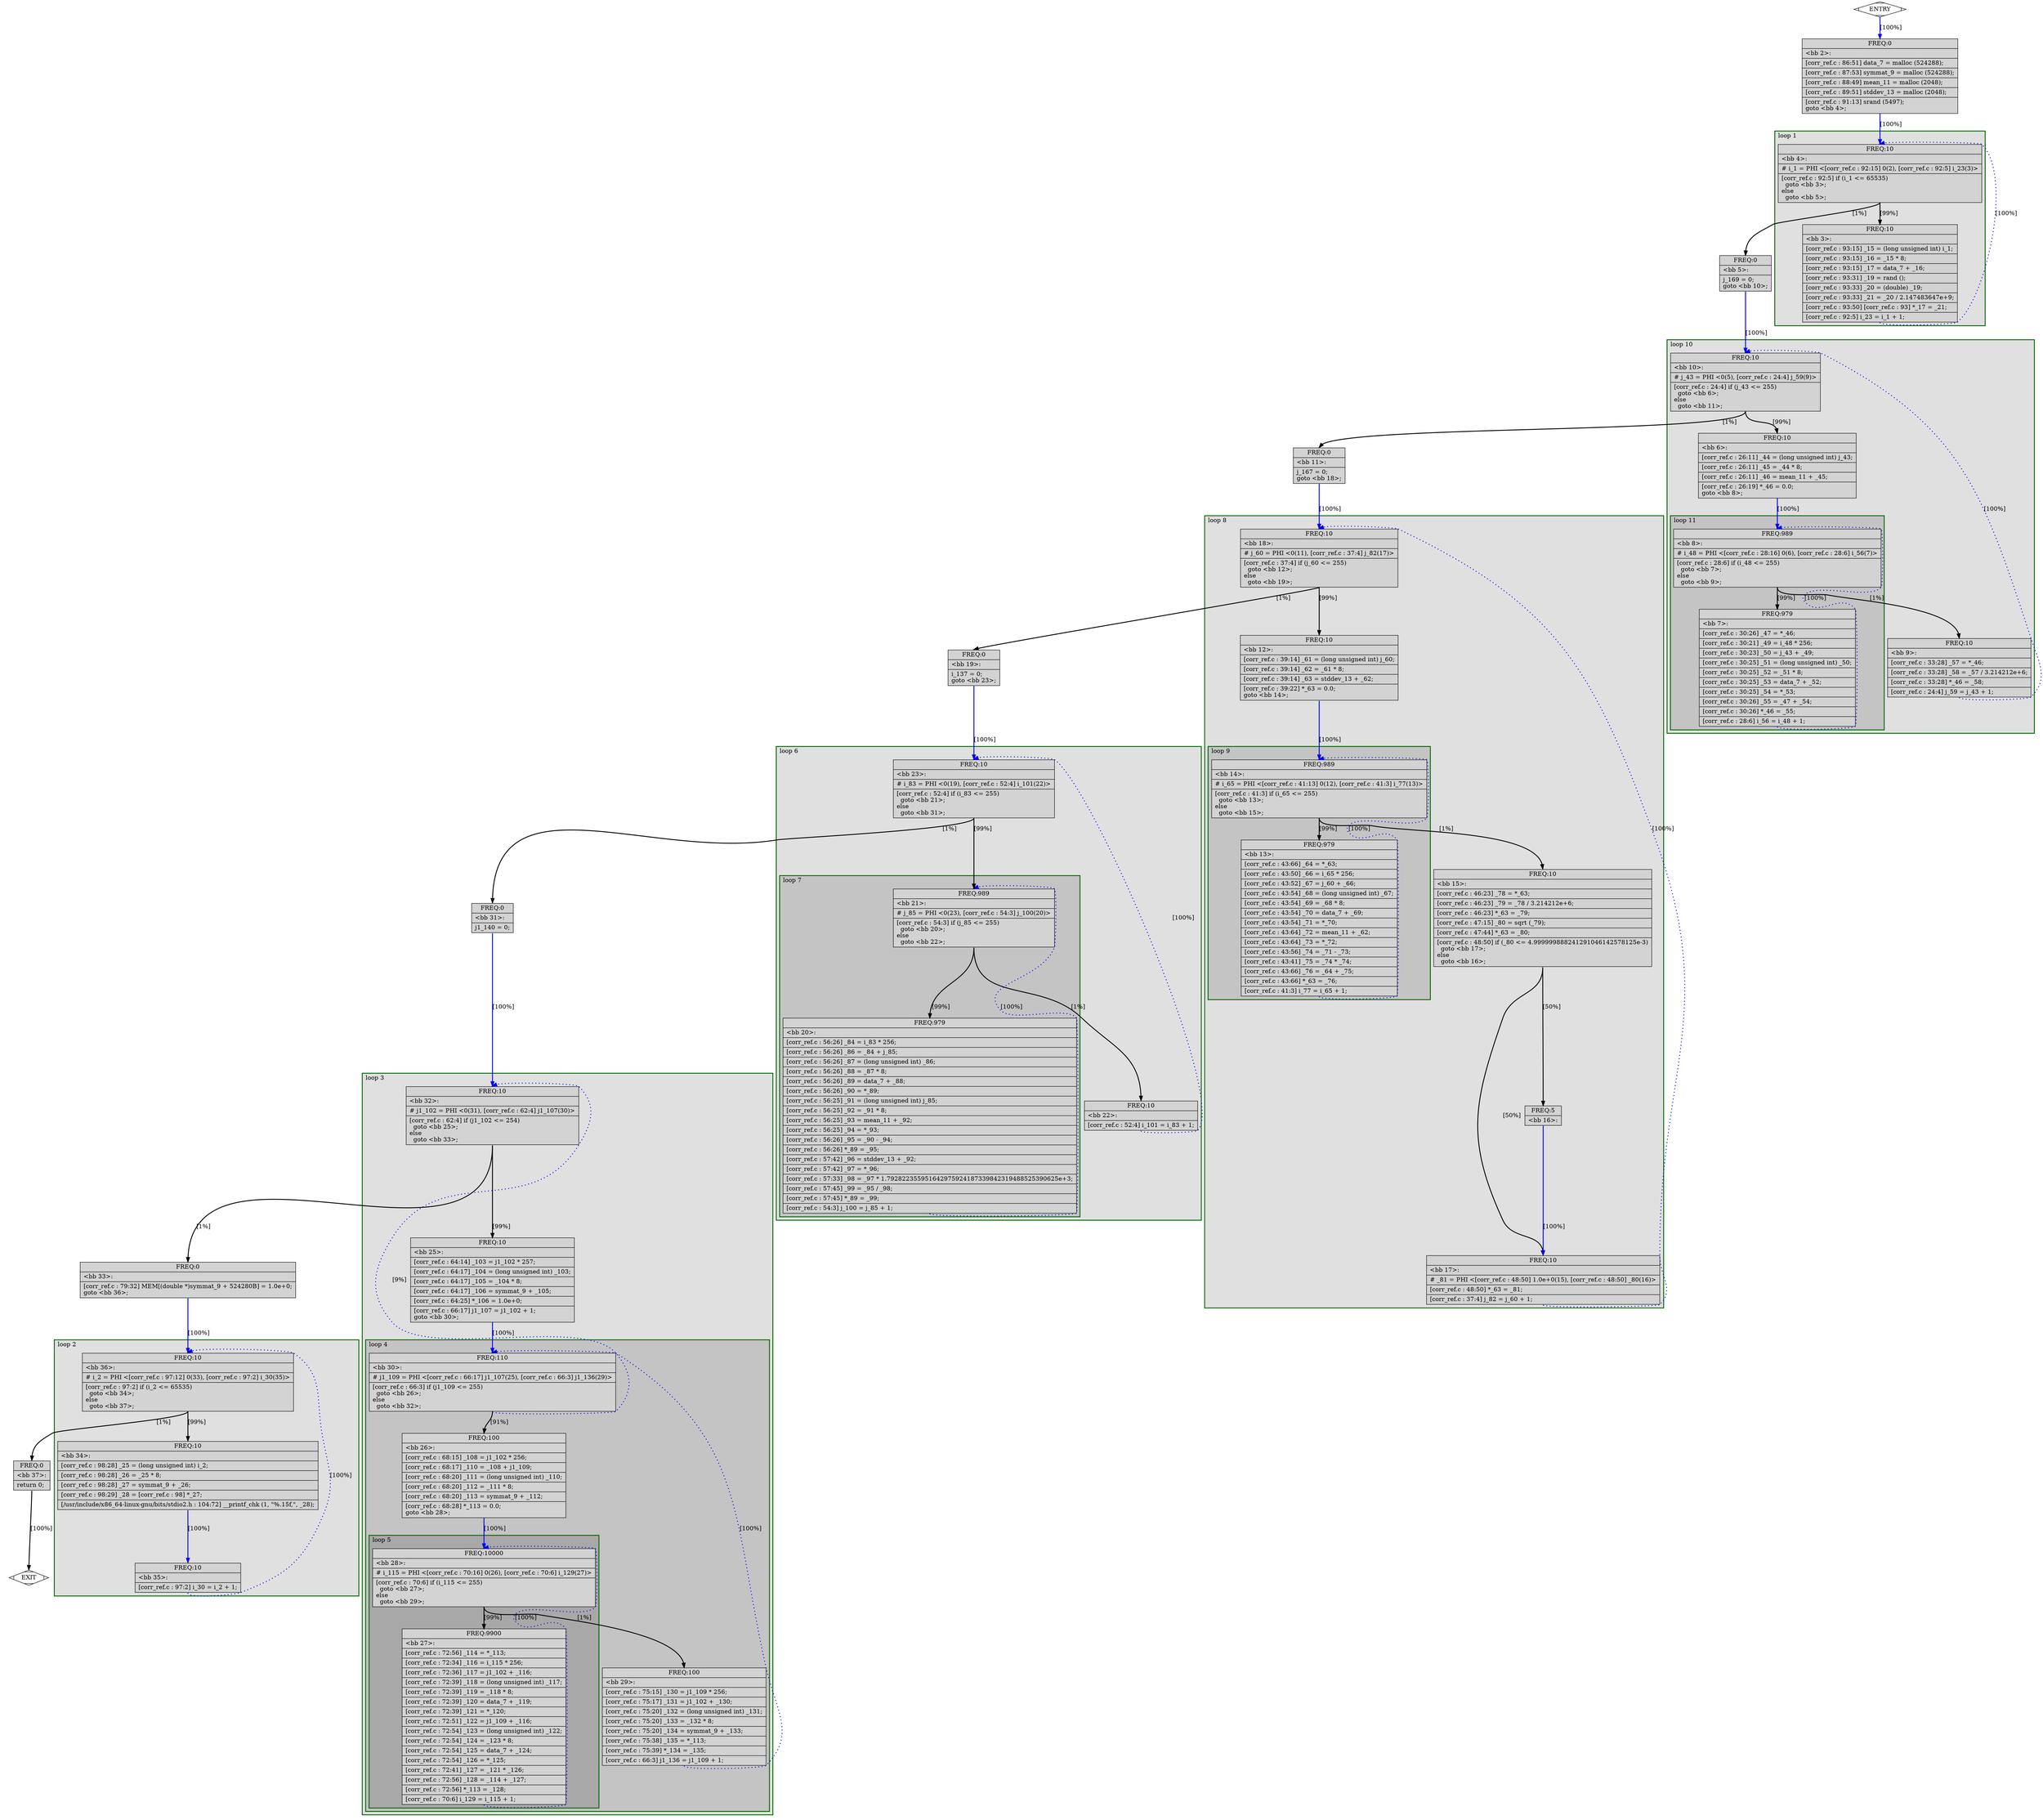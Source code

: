 digraph "./corr_ref.ltrans0.065t.mergephi2" {
overlap=false;
subgraph "main" {
	color="black";
	label="main";
	subgraph cluster_0_2 {
	style="filled";
	color="darkgreen";
	fillcolor="grey88";
	label="loop 2";
	labeljust=l;
	penwidth=2;
	fn_0_basic_block_36 [shape=record,style=filled,fillcolor=lightgrey,label="{ FREQ:10 |\<bb\ 36\>:\l\
|#\ i_2\ =\ PHI\ \<[corr_ref.c\ :\ 97:12]\ 0(33),\ [corr_ref.c\ :\ 97:2]\ i_30(35)\>\l\
|[corr_ref.c\ :\ 97:2]\ if\ (i_2\ \<=\ 65535)\l\
\ \ goto\ \<bb\ 34\>;\l\
else\l\
\ \ goto\ \<bb\ 37\>;\l\
}"];

	fn_0_basic_block_34 [shape=record,style=filled,fillcolor=lightgrey,label="{ FREQ:10 |\<bb\ 34\>:\l\
|[corr_ref.c\ :\ 98:28]\ _25\ =\ (long\ unsigned\ int)\ i_2;\l\
|[corr_ref.c\ :\ 98:28]\ _26\ =\ _25\ *\ 8;\l\
|[corr_ref.c\ :\ 98:28]\ _27\ =\ symmat_9\ +\ _26;\l\
|[corr_ref.c\ :\ 98:29]\ _28\ =\ [corr_ref.c\ :\ 98]\ *_27;\l\
|[/usr/include/x86_64-linux-gnu/bits/stdio2.h\ :\ 104:72]\ __printf_chk\ (1,\ \"%.15f,\",\ _28);\l\
}"];

	fn_0_basic_block_35 [shape=record,style=filled,fillcolor=lightgrey,label="{ FREQ:10 |\<bb\ 35\>:\l\
|[corr_ref.c\ :\ 97:2]\ i_30\ =\ i_2\ +\ 1;\l\
}"];

	}
	subgraph cluster_0_3 {
	style="filled";
	color="darkgreen";
	fillcolor="grey88";
	label="loop 3";
	labeljust=l;
	penwidth=2;
	subgraph cluster_0_4 {
	style="filled";
	color="darkgreen";
	fillcolor="grey77";
	label="loop 4";
	labeljust=l;
	penwidth=2;
	subgraph cluster_0_5 {
	style="filled";
	color="darkgreen";
	fillcolor="grey66";
	label="loop 5";
	labeljust=l;
	penwidth=2;
	fn_0_basic_block_28 [shape=record,style=filled,fillcolor=lightgrey,label="{ FREQ:10000 |\<bb\ 28\>:\l\
|#\ i_115\ =\ PHI\ \<[corr_ref.c\ :\ 70:16]\ 0(26),\ [corr_ref.c\ :\ 70:6]\ i_129(27)\>\l\
|[corr_ref.c\ :\ 70:6]\ if\ (i_115\ \<=\ 255)\l\
\ \ goto\ \<bb\ 27\>;\l\
else\l\
\ \ goto\ \<bb\ 29\>;\l\
}"];

	fn_0_basic_block_27 [shape=record,style=filled,fillcolor=lightgrey,label="{ FREQ:9900 |\<bb\ 27\>:\l\
|[corr_ref.c\ :\ 72:56]\ _114\ =\ *_113;\l\
|[corr_ref.c\ :\ 72:34]\ _116\ =\ i_115\ *\ 256;\l\
|[corr_ref.c\ :\ 72:36]\ _117\ =\ j1_102\ +\ _116;\l\
|[corr_ref.c\ :\ 72:39]\ _118\ =\ (long\ unsigned\ int)\ _117;\l\
|[corr_ref.c\ :\ 72:39]\ _119\ =\ _118\ *\ 8;\l\
|[corr_ref.c\ :\ 72:39]\ _120\ =\ data_7\ +\ _119;\l\
|[corr_ref.c\ :\ 72:39]\ _121\ =\ *_120;\l\
|[corr_ref.c\ :\ 72:51]\ _122\ =\ j1_109\ +\ _116;\l\
|[corr_ref.c\ :\ 72:54]\ _123\ =\ (long\ unsigned\ int)\ _122;\l\
|[corr_ref.c\ :\ 72:54]\ _124\ =\ _123\ *\ 8;\l\
|[corr_ref.c\ :\ 72:54]\ _125\ =\ data_7\ +\ _124;\l\
|[corr_ref.c\ :\ 72:54]\ _126\ =\ *_125;\l\
|[corr_ref.c\ :\ 72:41]\ _127\ =\ _121\ *\ _126;\l\
|[corr_ref.c\ :\ 72:56]\ _128\ =\ _114\ +\ _127;\l\
|[corr_ref.c\ :\ 72:56]\ *_113\ =\ _128;\l\
|[corr_ref.c\ :\ 70:6]\ i_129\ =\ i_115\ +\ 1;\l\
}"];

	}
	fn_0_basic_block_30 [shape=record,style=filled,fillcolor=lightgrey,label="{ FREQ:110 |\<bb\ 30\>:\l\
|#\ j1_109\ =\ PHI\ \<[corr_ref.c\ :\ 66:17]\ j1_107(25),\ [corr_ref.c\ :\ 66:3]\ j1_136(29)\>\l\
|[corr_ref.c\ :\ 66:3]\ if\ (j1_109\ \<=\ 255)\l\
\ \ goto\ \<bb\ 26\>;\l\
else\l\
\ \ goto\ \<bb\ 32\>;\l\
}"];

	fn_0_basic_block_26 [shape=record,style=filled,fillcolor=lightgrey,label="{ FREQ:100 |\<bb\ 26\>:\l\
|[corr_ref.c\ :\ 68:15]\ _108\ =\ j1_102\ *\ 256;\l\
|[corr_ref.c\ :\ 68:17]\ _110\ =\ _108\ +\ j1_109;\l\
|[corr_ref.c\ :\ 68:20]\ _111\ =\ (long\ unsigned\ int)\ _110;\l\
|[corr_ref.c\ :\ 68:20]\ _112\ =\ _111\ *\ 8;\l\
|[corr_ref.c\ :\ 68:20]\ _113\ =\ symmat_9\ +\ _112;\l\
|[corr_ref.c\ :\ 68:28]\ *_113\ =\ 0.0;\l\
goto\ \<bb\ 28\>;\l\
}"];

	fn_0_basic_block_29 [shape=record,style=filled,fillcolor=lightgrey,label="{ FREQ:100 |\<bb\ 29\>:\l\
|[corr_ref.c\ :\ 75:15]\ _130\ =\ j1_109\ *\ 256;\l\
|[corr_ref.c\ :\ 75:17]\ _131\ =\ j1_102\ +\ _130;\l\
|[corr_ref.c\ :\ 75:20]\ _132\ =\ (long\ unsigned\ int)\ _131;\l\
|[corr_ref.c\ :\ 75:20]\ _133\ =\ _132\ *\ 8;\l\
|[corr_ref.c\ :\ 75:20]\ _134\ =\ symmat_9\ +\ _133;\l\
|[corr_ref.c\ :\ 75:38]\ _135\ =\ *_113;\l\
|[corr_ref.c\ :\ 75:39]\ *_134\ =\ _135;\l\
|[corr_ref.c\ :\ 66:3]\ j1_136\ =\ j1_109\ +\ 1;\l\
}"];

	}
	fn_0_basic_block_32 [shape=record,style=filled,fillcolor=lightgrey,label="{ FREQ:10 |\<bb\ 32\>:\l\
|#\ j1_102\ =\ PHI\ \<0(31),\ [corr_ref.c\ :\ 62:4]\ j1_107(30)\>\l\
|[corr_ref.c\ :\ 62:4]\ if\ (j1_102\ \<=\ 254)\l\
\ \ goto\ \<bb\ 25\>;\l\
else\l\
\ \ goto\ \<bb\ 33\>;\l\
}"];

	fn_0_basic_block_25 [shape=record,style=filled,fillcolor=lightgrey,label="{ FREQ:10 |\<bb\ 25\>:\l\
|[corr_ref.c\ :\ 64:14]\ _103\ =\ j1_102\ *\ 257;\l\
|[corr_ref.c\ :\ 64:17]\ _104\ =\ (long\ unsigned\ int)\ _103;\l\
|[corr_ref.c\ :\ 64:17]\ _105\ =\ _104\ *\ 8;\l\
|[corr_ref.c\ :\ 64:17]\ _106\ =\ symmat_9\ +\ _105;\l\
|[corr_ref.c\ :\ 64:25]\ *_106\ =\ 1.0e+0;\l\
|[corr_ref.c\ :\ 66:17]\ j1_107\ =\ j1_102\ +\ 1;\l\
goto\ \<bb\ 30\>;\l\
}"];

	}
	subgraph cluster_0_6 {
	style="filled";
	color="darkgreen";
	fillcolor="grey88";
	label="loop 6";
	labeljust=l;
	penwidth=2;
	subgraph cluster_0_7 {
	style="filled";
	color="darkgreen";
	fillcolor="grey77";
	label="loop 7";
	labeljust=l;
	penwidth=2;
	fn_0_basic_block_21 [shape=record,style=filled,fillcolor=lightgrey,label="{ FREQ:989 |\<bb\ 21\>:\l\
|#\ j_85\ =\ PHI\ \<0(23),\ [corr_ref.c\ :\ 54:3]\ j_100(20)\>\l\
|[corr_ref.c\ :\ 54:3]\ if\ (j_85\ \<=\ 255)\l\
\ \ goto\ \<bb\ 20\>;\l\
else\l\
\ \ goto\ \<bb\ 22\>;\l\
}"];

	fn_0_basic_block_20 [shape=record,style=filled,fillcolor=lightgrey,label="{ FREQ:979 |\<bb\ 20\>:\l\
|[corr_ref.c\ :\ 56:26]\ _84\ =\ i_83\ *\ 256;\l\
|[corr_ref.c\ :\ 56:26]\ _86\ =\ _84\ +\ j_85;\l\
|[corr_ref.c\ :\ 56:26]\ _87\ =\ (long\ unsigned\ int)\ _86;\l\
|[corr_ref.c\ :\ 56:26]\ _88\ =\ _87\ *\ 8;\l\
|[corr_ref.c\ :\ 56:26]\ _89\ =\ data_7\ +\ _88;\l\
|[corr_ref.c\ :\ 56:26]\ _90\ =\ *_89;\l\
|[corr_ref.c\ :\ 56:25]\ _91\ =\ (long\ unsigned\ int)\ j_85;\l\
|[corr_ref.c\ :\ 56:25]\ _92\ =\ _91\ *\ 8;\l\
|[corr_ref.c\ :\ 56:25]\ _93\ =\ mean_11\ +\ _92;\l\
|[corr_ref.c\ :\ 56:25]\ _94\ =\ *_93;\l\
|[corr_ref.c\ :\ 56:26]\ _95\ =\ _90\ -\ _94;\l\
|[corr_ref.c\ :\ 56:26]\ *_89\ =\ _95;\l\
|[corr_ref.c\ :\ 57:42]\ _96\ =\ stddev_13\ +\ _92;\l\
|[corr_ref.c\ :\ 57:42]\ _97\ =\ *_96;\l\
|[corr_ref.c\ :\ 57:33]\ _98\ =\ _97\ *\ 1.792822355951642975924187339842319488525390625e+3;\l\
|[corr_ref.c\ :\ 57:45]\ _99\ =\ _95\ /\ _98;\l\
|[corr_ref.c\ :\ 57:45]\ *_89\ =\ _99;\l\
|[corr_ref.c\ :\ 54:3]\ j_100\ =\ j_85\ +\ 1;\l\
}"];

	}
	fn_0_basic_block_23 [shape=record,style=filled,fillcolor=lightgrey,label="{ FREQ:10 |\<bb\ 23\>:\l\
|#\ i_83\ =\ PHI\ \<0(19),\ [corr_ref.c\ :\ 52:4]\ i_101(22)\>\l\
|[corr_ref.c\ :\ 52:4]\ if\ (i_83\ \<=\ 255)\l\
\ \ goto\ \<bb\ 21\>;\l\
else\l\
\ \ goto\ \<bb\ 31\>;\l\
}"];

	fn_0_basic_block_22 [shape=record,style=filled,fillcolor=lightgrey,label="{ FREQ:10 |\<bb\ 22\>:\l\
|[corr_ref.c\ :\ 52:4]\ i_101\ =\ i_83\ +\ 1;\l\
}"];

	}
	subgraph cluster_0_8 {
	style="filled";
	color="darkgreen";
	fillcolor="grey88";
	label="loop 8";
	labeljust=l;
	penwidth=2;
	subgraph cluster_0_9 {
	style="filled";
	color="darkgreen";
	fillcolor="grey77";
	label="loop 9";
	labeljust=l;
	penwidth=2;
	fn_0_basic_block_14 [shape=record,style=filled,fillcolor=lightgrey,label="{ FREQ:989 |\<bb\ 14\>:\l\
|#\ i_65\ =\ PHI\ \<[corr_ref.c\ :\ 41:13]\ 0(12),\ [corr_ref.c\ :\ 41:3]\ i_77(13)\>\l\
|[corr_ref.c\ :\ 41:3]\ if\ (i_65\ \<=\ 255)\l\
\ \ goto\ \<bb\ 13\>;\l\
else\l\
\ \ goto\ \<bb\ 15\>;\l\
}"];

	fn_0_basic_block_13 [shape=record,style=filled,fillcolor=lightgrey,label="{ FREQ:979 |\<bb\ 13\>:\l\
|[corr_ref.c\ :\ 43:66]\ _64\ =\ *_63;\l\
|[corr_ref.c\ :\ 43:50]\ _66\ =\ i_65\ *\ 256;\l\
|[corr_ref.c\ :\ 43:52]\ _67\ =\ j_60\ +\ _66;\l\
|[corr_ref.c\ :\ 43:54]\ _68\ =\ (long\ unsigned\ int)\ _67;\l\
|[corr_ref.c\ :\ 43:54]\ _69\ =\ _68\ *\ 8;\l\
|[corr_ref.c\ :\ 43:54]\ _70\ =\ data_7\ +\ _69;\l\
|[corr_ref.c\ :\ 43:54]\ _71\ =\ *_70;\l\
|[corr_ref.c\ :\ 43:64]\ _72\ =\ mean_11\ +\ _62;\l\
|[corr_ref.c\ :\ 43:64]\ _73\ =\ *_72;\l\
|[corr_ref.c\ :\ 43:56]\ _74\ =\ _71\ -\ _73;\l\
|[corr_ref.c\ :\ 43:41]\ _75\ =\ _74\ *\ _74;\l\
|[corr_ref.c\ :\ 43:66]\ _76\ =\ _64\ +\ _75;\l\
|[corr_ref.c\ :\ 43:66]\ *_63\ =\ _76;\l\
|[corr_ref.c\ :\ 41:3]\ i_77\ =\ i_65\ +\ 1;\l\
}"];

	}
	fn_0_basic_block_18 [shape=record,style=filled,fillcolor=lightgrey,label="{ FREQ:10 |\<bb\ 18\>:\l\
|#\ j_60\ =\ PHI\ \<0(11),\ [corr_ref.c\ :\ 37:4]\ j_82(17)\>\l\
|[corr_ref.c\ :\ 37:4]\ if\ (j_60\ \<=\ 255)\l\
\ \ goto\ \<bb\ 12\>;\l\
else\l\
\ \ goto\ \<bb\ 19\>;\l\
}"];

	fn_0_basic_block_12 [shape=record,style=filled,fillcolor=lightgrey,label="{ FREQ:10 |\<bb\ 12\>:\l\
|[corr_ref.c\ :\ 39:14]\ _61\ =\ (long\ unsigned\ int)\ j_60;\l\
|[corr_ref.c\ :\ 39:14]\ _62\ =\ _61\ *\ 8;\l\
|[corr_ref.c\ :\ 39:14]\ _63\ =\ stddev_13\ +\ _62;\l\
|[corr_ref.c\ :\ 39:22]\ *_63\ =\ 0.0;\l\
goto\ \<bb\ 14\>;\l\
}"];

	fn_0_basic_block_15 [shape=record,style=filled,fillcolor=lightgrey,label="{ FREQ:10 |\<bb\ 15\>:\l\
|[corr_ref.c\ :\ 46:23]\ _78\ =\ *_63;\l\
|[corr_ref.c\ :\ 46:23]\ _79\ =\ _78\ /\ 3.214212e+6;\l\
|[corr_ref.c\ :\ 46:23]\ *_63\ =\ _79;\l\
|[corr_ref.c\ :\ 47:15]\ _80\ =\ sqrt\ (_79);\l\
|[corr_ref.c\ :\ 47:44]\ *_63\ =\ _80;\l\
|[corr_ref.c\ :\ 48:50]\ if\ (_80\ \<=\ 4.999999888241291046142578125e-3)\l\
\ \ goto\ \<bb\ 17\>;\l\
else\l\
\ \ goto\ \<bb\ 16\>;\l\
}"];

	fn_0_basic_block_17 [shape=record,style=filled,fillcolor=lightgrey,label="{ FREQ:10 |\<bb\ 17\>:\l\
|#\ _81\ =\ PHI\ \<[corr_ref.c\ :\ 48:50]\ 1.0e+0(15),\ [corr_ref.c\ :\ 48:50]\ _80(16)\>\l\
|[corr_ref.c\ :\ 48:50]\ *_63\ =\ _81;\l\
|[corr_ref.c\ :\ 37:4]\ j_82\ =\ j_60\ +\ 1;\l\
}"];

	fn_0_basic_block_16 [shape=record,style=filled,fillcolor=lightgrey,label="{ FREQ:5 |\<bb\ 16\>:\l\
}"];

	}
	subgraph cluster_0_10 {
	style="filled";
	color="darkgreen";
	fillcolor="grey88";
	label="loop 10";
	labeljust=l;
	penwidth=2;
	subgraph cluster_0_11 {
	style="filled";
	color="darkgreen";
	fillcolor="grey77";
	label="loop 11";
	labeljust=l;
	penwidth=2;
	fn_0_basic_block_8 [shape=record,style=filled,fillcolor=lightgrey,label="{ FREQ:989 |\<bb\ 8\>:\l\
|#\ i_48\ =\ PHI\ \<[corr_ref.c\ :\ 28:16]\ 0(6),\ [corr_ref.c\ :\ 28:6]\ i_56(7)\>\l\
|[corr_ref.c\ :\ 28:6]\ if\ (i_48\ \<=\ 255)\l\
\ \ goto\ \<bb\ 7\>;\l\
else\l\
\ \ goto\ \<bb\ 9\>;\l\
}"];

	fn_0_basic_block_7 [shape=record,style=filled,fillcolor=lightgrey,label="{ FREQ:979 |\<bb\ 7\>:\l\
|[corr_ref.c\ :\ 30:26]\ _47\ =\ *_46;\l\
|[corr_ref.c\ :\ 30:21]\ _49\ =\ i_48\ *\ 256;\l\
|[corr_ref.c\ :\ 30:23]\ _50\ =\ j_43\ +\ _49;\l\
|[corr_ref.c\ :\ 30:25]\ _51\ =\ (long\ unsigned\ int)\ _50;\l\
|[corr_ref.c\ :\ 30:25]\ _52\ =\ _51\ *\ 8;\l\
|[corr_ref.c\ :\ 30:25]\ _53\ =\ data_7\ +\ _52;\l\
|[corr_ref.c\ :\ 30:25]\ _54\ =\ *_53;\l\
|[corr_ref.c\ :\ 30:26]\ _55\ =\ _47\ +\ _54;\l\
|[corr_ref.c\ :\ 30:26]\ *_46\ =\ _55;\l\
|[corr_ref.c\ :\ 28:6]\ i_56\ =\ i_48\ +\ 1;\l\
}"];

	}
	fn_0_basic_block_10 [shape=record,style=filled,fillcolor=lightgrey,label="{ FREQ:10 |\<bb\ 10\>:\l\
|#\ j_43\ =\ PHI\ \<0(5),\ [corr_ref.c\ :\ 24:4]\ j_59(9)\>\l\
|[corr_ref.c\ :\ 24:4]\ if\ (j_43\ \<=\ 255)\l\
\ \ goto\ \<bb\ 6\>;\l\
else\l\
\ \ goto\ \<bb\ 11\>;\l\
}"];

	fn_0_basic_block_6 [shape=record,style=filled,fillcolor=lightgrey,label="{ FREQ:10 |\<bb\ 6\>:\l\
|[corr_ref.c\ :\ 26:11]\ _44\ =\ (long\ unsigned\ int)\ j_43;\l\
|[corr_ref.c\ :\ 26:11]\ _45\ =\ _44\ *\ 8;\l\
|[corr_ref.c\ :\ 26:11]\ _46\ =\ mean_11\ +\ _45;\l\
|[corr_ref.c\ :\ 26:19]\ *_46\ =\ 0.0;\l\
goto\ \<bb\ 8\>;\l\
}"];

	fn_0_basic_block_9 [shape=record,style=filled,fillcolor=lightgrey,label="{ FREQ:10 |\<bb\ 9\>:\l\
|[corr_ref.c\ :\ 33:28]\ _57\ =\ *_46;\l\
|[corr_ref.c\ :\ 33:28]\ _58\ =\ _57\ /\ 3.214212e+6;\l\
|[corr_ref.c\ :\ 33:28]\ *_46\ =\ _58;\l\
|[corr_ref.c\ :\ 24:4]\ j_59\ =\ j_43\ +\ 1;\l\
}"];

	}
	subgraph cluster_0_1 {
	style="filled";
	color="darkgreen";
	fillcolor="grey88";
	label="loop 1";
	labeljust=l;
	penwidth=2;
	fn_0_basic_block_4 [shape=record,style=filled,fillcolor=lightgrey,label="{ FREQ:10 |\<bb\ 4\>:\l\
|#\ i_1\ =\ PHI\ \<[corr_ref.c\ :\ 92:15]\ 0(2),\ [corr_ref.c\ :\ 92:5]\ i_23(3)\>\l\
|[corr_ref.c\ :\ 92:5]\ if\ (i_1\ \<=\ 65535)\l\
\ \ goto\ \<bb\ 3\>;\l\
else\l\
\ \ goto\ \<bb\ 5\>;\l\
}"];

	fn_0_basic_block_3 [shape=record,style=filled,fillcolor=lightgrey,label="{ FREQ:10 |\<bb\ 3\>:\l\
|[corr_ref.c\ :\ 93:15]\ _15\ =\ (long\ unsigned\ int)\ i_1;\l\
|[corr_ref.c\ :\ 93:15]\ _16\ =\ _15\ *\ 8;\l\
|[corr_ref.c\ :\ 93:15]\ _17\ =\ data_7\ +\ _16;\l\
|[corr_ref.c\ :\ 93:31]\ _19\ =\ rand\ ();\l\
|[corr_ref.c\ :\ 93:33]\ _20\ =\ (double)\ _19;\l\
|[corr_ref.c\ :\ 93:33]\ _21\ =\ _20\ /\ 2.147483647e+9;\l\
|[corr_ref.c\ :\ 93:50]\ [corr_ref.c\ :\ 93]\ *_17\ =\ _21;\l\
|[corr_ref.c\ :\ 92:5]\ i_23\ =\ i_1\ +\ 1;\l\
}"];

	}
	fn_0_basic_block_0 [shape=Mdiamond,style=filled,fillcolor=white,label="ENTRY"];

	fn_0_basic_block_1 [shape=Mdiamond,style=filled,fillcolor=white,label="EXIT"];

	fn_0_basic_block_2 [shape=record,style=filled,fillcolor=lightgrey,label="{ FREQ:0 |\<bb\ 2\>:\l\
|[corr_ref.c\ :\ 86:51]\ data_7\ =\ malloc\ (524288);\l\
|[corr_ref.c\ :\ 87:53]\ symmat_9\ =\ malloc\ (524288);\l\
|[corr_ref.c\ :\ 88:49]\ mean_11\ =\ malloc\ (2048);\l\
|[corr_ref.c\ :\ 89:51]\ stddev_13\ =\ malloc\ (2048);\l\
|[corr_ref.c\ :\ 91:13]\ srand\ (5497);\l\
goto\ \<bb\ 4\>;\l\
}"];

	fn_0_basic_block_5 [shape=record,style=filled,fillcolor=lightgrey,label="{ FREQ:0 |\<bb\ 5\>:\l\
|j_169\ =\ 0;\l\
goto\ \<bb\ 10\>;\l\
}"];

	fn_0_basic_block_11 [shape=record,style=filled,fillcolor=lightgrey,label="{ FREQ:0 |\<bb\ 11\>:\l\
|j_167\ =\ 0;\l\
goto\ \<bb\ 18\>;\l\
}"];

	fn_0_basic_block_19 [shape=record,style=filled,fillcolor=lightgrey,label="{ FREQ:0 |\<bb\ 19\>:\l\
|i_137\ =\ 0;\l\
goto\ \<bb\ 23\>;\l\
}"];

	fn_0_basic_block_31 [shape=record,style=filled,fillcolor=lightgrey,label="{ FREQ:0 |\<bb\ 31\>:\l\
|j1_140\ =\ 0;\l\
}"];

	fn_0_basic_block_33 [shape=record,style=filled,fillcolor=lightgrey,label="{ FREQ:0 |\<bb\ 33\>:\l\
|[corr_ref.c\ :\ 79:32]\ MEM[(double\ *)symmat_9\ +\ 524280B]\ =\ 1.0e+0;\l\
goto\ \<bb\ 36\>;\l\
}"];

	fn_0_basic_block_37 [shape=record,style=filled,fillcolor=lightgrey,label="{ FREQ:0 |\<bb\ 37\>:\l\
|return\ 0;\l\
}"];

	fn_0_basic_block_0:s -> fn_0_basic_block_2:n [style="solid,bold",color=blue,weight=100,constraint=true, label="[100%]"];
	fn_0_basic_block_2:s -> fn_0_basic_block_4:n [style="solid,bold",color=blue,weight=100,constraint=true, label="[100%]"];
	fn_0_basic_block_3:s -> fn_0_basic_block_4:n [style="dotted,bold",color=blue,weight=10,constraint=false, label="[100%]"];
	fn_0_basic_block_4:s -> fn_0_basic_block_3:n [style="solid,bold",color=black,weight=10,constraint=true, label="[99%]"];
	fn_0_basic_block_4:s -> fn_0_basic_block_5:n [style="solid,bold",color=black,weight=10,constraint=true, label="[1%]"];
	fn_0_basic_block_5:s -> fn_0_basic_block_10:n [style="solid,bold",color=blue,weight=100,constraint=true, label="[100%]"];
	fn_0_basic_block_6:s -> fn_0_basic_block_8:n [style="solid,bold",color=blue,weight=100,constraint=true, label="[100%]"];
	fn_0_basic_block_7:s -> fn_0_basic_block_8:n [style="dotted,bold",color=blue,weight=10,constraint=false, label="[100%]"];
	fn_0_basic_block_8:s -> fn_0_basic_block_7:n [style="solid,bold",color=black,weight=10,constraint=true, label="[99%]"];
	fn_0_basic_block_8:s -> fn_0_basic_block_9:n [style="solid,bold",color=black,weight=10,constraint=true, label="[1%]"];
	fn_0_basic_block_9:s -> fn_0_basic_block_10:n [style="dotted,bold",color=blue,weight=10,constraint=false, label="[100%]"];
	fn_0_basic_block_10:s -> fn_0_basic_block_6:n [style="solid,bold",color=black,weight=10,constraint=true, label="[99%]"];
	fn_0_basic_block_10:s -> fn_0_basic_block_11:n [style="solid,bold",color=black,weight=10,constraint=true, label="[1%]"];
	fn_0_basic_block_11:s -> fn_0_basic_block_18:n [style="solid,bold",color=blue,weight=100,constraint=true, label="[100%]"];
	fn_0_basic_block_12:s -> fn_0_basic_block_14:n [style="solid,bold",color=blue,weight=100,constraint=true, label="[100%]"];
	fn_0_basic_block_13:s -> fn_0_basic_block_14:n [style="dotted,bold",color=blue,weight=10,constraint=false, label="[100%]"];
	fn_0_basic_block_14:s -> fn_0_basic_block_13:n [style="solid,bold",color=black,weight=10,constraint=true, label="[99%]"];
	fn_0_basic_block_14:s -> fn_0_basic_block_15:n [style="solid,bold",color=black,weight=10,constraint=true, label="[1%]"];
	fn_0_basic_block_15:s -> fn_0_basic_block_17:n [style="solid,bold",color=black,weight=10,constraint=true, label="[50%]"];
	fn_0_basic_block_15:s -> fn_0_basic_block_16:n [style="solid,bold",color=black,weight=10,constraint=true, label="[50%]"];
	fn_0_basic_block_16:s -> fn_0_basic_block_17:n [style="solid,bold",color=blue,weight=100,constraint=true, label="[100%]"];
	fn_0_basic_block_17:s -> fn_0_basic_block_18:n [style="dotted,bold",color=blue,weight=10,constraint=false, label="[100%]"];
	fn_0_basic_block_18:s -> fn_0_basic_block_12:n [style="solid,bold",color=black,weight=10,constraint=true, label="[99%]"];
	fn_0_basic_block_18:s -> fn_0_basic_block_19:n [style="solid,bold",color=black,weight=10,constraint=true, label="[1%]"];
	fn_0_basic_block_19:s -> fn_0_basic_block_23:n [style="solid,bold",color=blue,weight=100,constraint=true, label="[100%]"];
	fn_0_basic_block_20:s -> fn_0_basic_block_21:n [style="dotted,bold",color=blue,weight=10,constraint=false, label="[100%]"];
	fn_0_basic_block_21:s -> fn_0_basic_block_20:n [style="solid,bold",color=black,weight=10,constraint=true, label="[99%]"];
	fn_0_basic_block_21:s -> fn_0_basic_block_22:n [style="solid,bold",color=black,weight=10,constraint=true, label="[1%]"];
	fn_0_basic_block_22:s -> fn_0_basic_block_23:n [style="dotted,bold",color=blue,weight=10,constraint=false, label="[100%]"];
	fn_0_basic_block_23:s -> fn_0_basic_block_21:n [style="solid,bold",color=black,weight=10,constraint=true, label="[99%]"];
	fn_0_basic_block_23:s -> fn_0_basic_block_31:n [style="solid,bold",color=black,weight=10,constraint=true, label="[1%]"];
	fn_0_basic_block_25:s -> fn_0_basic_block_30:n [style="solid,bold",color=blue,weight=100,constraint=true, label="[100%]"];
	fn_0_basic_block_26:s -> fn_0_basic_block_28:n [style="solid,bold",color=blue,weight=100,constraint=true, label="[100%]"];
	fn_0_basic_block_27:s -> fn_0_basic_block_28:n [style="dotted,bold",color=blue,weight=10,constraint=false, label="[100%]"];
	fn_0_basic_block_28:s -> fn_0_basic_block_27:n [style="solid,bold",color=black,weight=10,constraint=true, label="[99%]"];
	fn_0_basic_block_28:s -> fn_0_basic_block_29:n [style="solid,bold",color=black,weight=10,constraint=true, label="[1%]"];
	fn_0_basic_block_29:s -> fn_0_basic_block_30:n [style="dotted,bold",color=blue,weight=10,constraint=false, label="[100%]"];
	fn_0_basic_block_30:s -> fn_0_basic_block_26:n [style="solid,bold",color=black,weight=10,constraint=true, label="[91%]"];
	fn_0_basic_block_30:s -> fn_0_basic_block_32:n [style="dotted,bold",color=blue,weight=10,constraint=false, label="[9%]"];
	fn_0_basic_block_31:s -> fn_0_basic_block_32:n [style="solid,bold",color=blue,weight=100,constraint=true, label="[100%]"];
	fn_0_basic_block_32:s -> fn_0_basic_block_25:n [style="solid,bold",color=black,weight=10,constraint=true, label="[99%]"];
	fn_0_basic_block_32:s -> fn_0_basic_block_33:n [style="solid,bold",color=black,weight=10,constraint=true, label="[1%]"];
	fn_0_basic_block_33:s -> fn_0_basic_block_36:n [style="solid,bold",color=blue,weight=100,constraint=true, label="[100%]"];
	fn_0_basic_block_34:s -> fn_0_basic_block_35:n [style="solid,bold",color=blue,weight=100,constraint=true, label="[100%]"];
	fn_0_basic_block_35:s -> fn_0_basic_block_36:n [style="dotted,bold",color=blue,weight=10,constraint=false, label="[100%]"];
	fn_0_basic_block_36:s -> fn_0_basic_block_34:n [style="solid,bold",color=black,weight=10,constraint=true, label="[99%]"];
	fn_0_basic_block_36:s -> fn_0_basic_block_37:n [style="solid,bold",color=black,weight=10,constraint=true, label="[1%]"];
	fn_0_basic_block_37:s -> fn_0_basic_block_1:n [style="solid,bold",color=black,weight=10,constraint=true, label="[100%]"];
	fn_0_basic_block_0:s -> fn_0_basic_block_1:n [style="invis",constraint=true];
}
}
